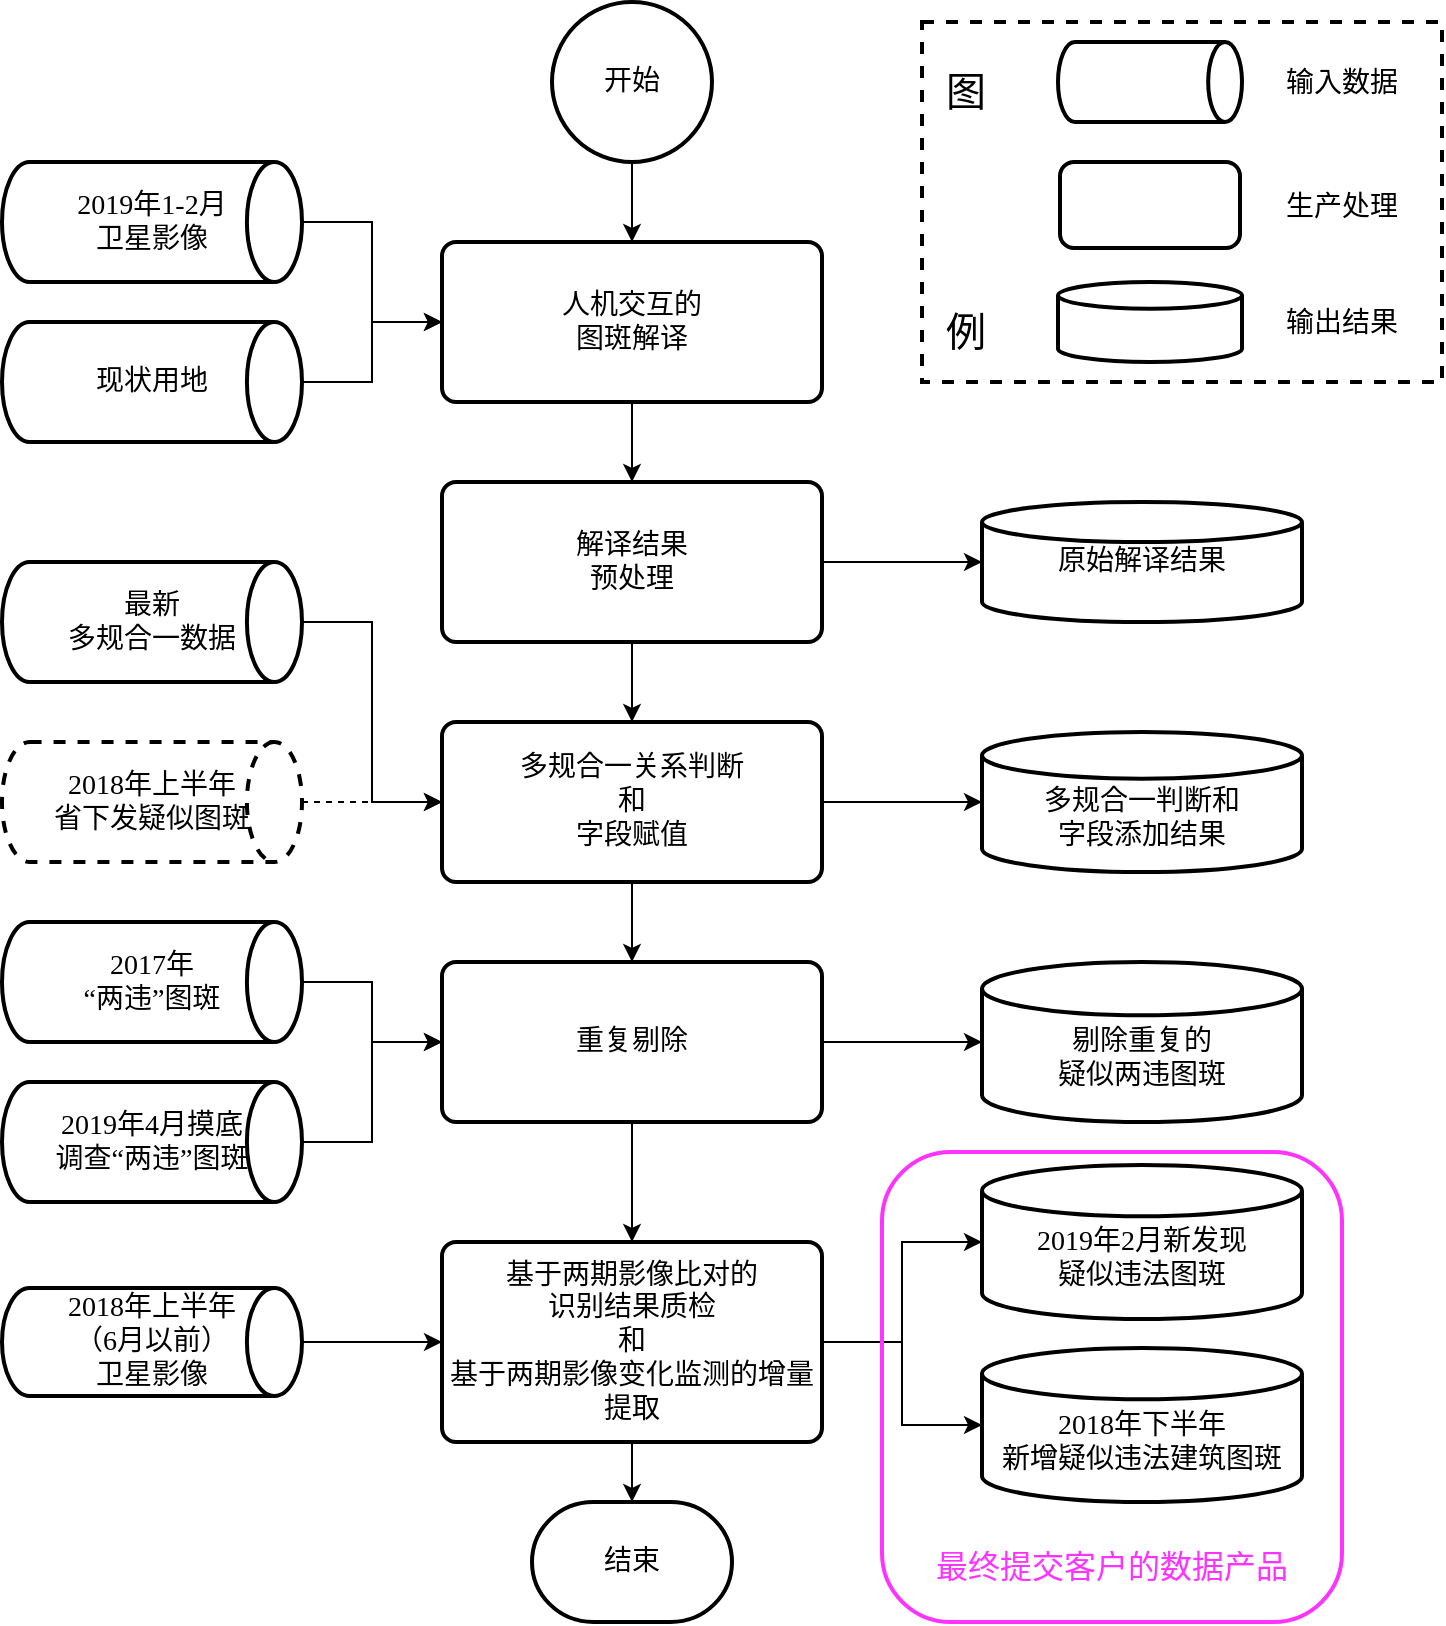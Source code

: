 <mxfile version="10.6.5" type="github"><diagram id="StT2C5TUYVga6ZCfzALJ" name="Page-1"><mxGraphModel dx="1329" dy="779" grid="1" gridSize="10" guides="1" tooltips="1" connect="1" arrows="1" fold="1" page="1" pageScale="1" pageWidth="850" pageHeight="1100" math="0" shadow="0"><root><mxCell id="0"/><mxCell id="1" parent="0"/><mxCell id="_MTSB22NoKWEBLKSSLvU-21" value="" style="rounded=0;whiteSpace=wrap;html=1;strokeWidth=2;fontFamily=Times New Roman;fontSize=14;dashed=1;" vertex="1" parent="1"><mxGeometry x="570" y="70" width="260" height="180" as="geometry"/></mxCell><mxCell id="eGCmhjqIT2kZ40PQlriZ-10" value="" style="edgeStyle=orthogonalEdgeStyle;rounded=0;orthogonalLoop=1;jettySize=auto;html=1;fontFamily=Times New Roman;fontSize=14;" parent="1" source="eGCmhjqIT2kZ40PQlriZ-2" target="eGCmhjqIT2kZ40PQlriZ-9" edge="1"><mxGeometry relative="1" as="geometry"/></mxCell><mxCell id="eGCmhjqIT2kZ40PQlriZ-2" value="人机交互的&lt;br style=&quot;font-size: 14px;&quot;&gt;图斑解译" style="rounded=1;whiteSpace=wrap;html=1;absoluteArcSize=1;arcSize=14;strokeWidth=2;fontFamily=Times New Roman;fontSize=14;" parent="1" vertex="1"><mxGeometry x="330" y="180" width="190" height="80" as="geometry"/></mxCell><mxCell id="eGCmhjqIT2kZ40PQlriZ-12" value="" style="edgeStyle=orthogonalEdgeStyle;rounded=0;orthogonalLoop=1;jettySize=auto;html=1;fontFamily=Times New Roman;fontSize=14;" parent="1" source="eGCmhjqIT2kZ40PQlriZ-9" target="eGCmhjqIT2kZ40PQlriZ-11" edge="1"><mxGeometry relative="1" as="geometry"/></mxCell><mxCell id="eGCmhjqIT2kZ40PQlriZ-29" style="edgeStyle=orthogonalEdgeStyle;rounded=0;orthogonalLoop=1;jettySize=auto;html=1;exitX=1;exitY=0.5;exitDx=0;exitDy=0;entryX=0;entryY=0.5;entryDx=0;entryDy=0;entryPerimeter=0;fontFamily=Times New Roman;fontSize=14;" parent="1" source="eGCmhjqIT2kZ40PQlriZ-9" target="eGCmhjqIT2kZ40PQlriZ-28" edge="1"><mxGeometry relative="1" as="geometry"/></mxCell><mxCell id="eGCmhjqIT2kZ40PQlriZ-9" value="解译结果&lt;br style=&quot;font-size: 14px;&quot;&gt;预处理" style="rounded=1;whiteSpace=wrap;html=1;absoluteArcSize=1;arcSize=14;strokeWidth=2;fontFamily=Times New Roman;fontSize=14;" parent="1" vertex="1"><mxGeometry x="330" y="300" width="190" height="80" as="geometry"/></mxCell><mxCell id="eGCmhjqIT2kZ40PQlriZ-16" value="" style="edgeStyle=orthogonalEdgeStyle;rounded=0;orthogonalLoop=1;jettySize=auto;html=1;fontFamily=Times New Roman;fontSize=14;" parent="1" source="eGCmhjqIT2kZ40PQlriZ-11" target="eGCmhjqIT2kZ40PQlriZ-15" edge="1"><mxGeometry relative="1" as="geometry"/></mxCell><mxCell id="eGCmhjqIT2kZ40PQlriZ-46" value="" style="edgeStyle=orthogonalEdgeStyle;rounded=0;orthogonalLoop=1;jettySize=auto;html=1;fontFamily=Times New Roman;fontSize=14;" parent="1" source="eGCmhjqIT2kZ40PQlriZ-11" edge="1"><mxGeometry relative="1" as="geometry"><mxPoint x="600" y="460" as="targetPoint"/></mxGeometry></mxCell><mxCell id="eGCmhjqIT2kZ40PQlriZ-11" value="多规合一关系判断&lt;br style=&quot;font-size: 14px;&quot;&gt;和&lt;br style=&quot;font-size: 14px;&quot;&gt;字段赋值" style="rounded=1;whiteSpace=wrap;html=1;absoluteArcSize=1;arcSize=14;strokeWidth=2;fontFamily=Times New Roman;fontSize=14;" parent="1" vertex="1"><mxGeometry x="330" y="420" width="190" height="80" as="geometry"/></mxCell><mxCell id="eGCmhjqIT2kZ40PQlriZ-33" style="edgeStyle=orthogonalEdgeStyle;rounded=0;orthogonalLoop=1;jettySize=auto;html=1;exitX=1;exitY=0.5;exitDx=0;exitDy=0;entryX=0;entryY=0.5;entryDx=0;entryDy=0;entryPerimeter=0;fontFamily=Times New Roman;fontSize=14;" parent="1" source="eGCmhjqIT2kZ40PQlriZ-15" target="eGCmhjqIT2kZ40PQlriZ-32" edge="1"><mxGeometry relative="1" as="geometry"/></mxCell><mxCell id="eGCmhjqIT2kZ40PQlriZ-35" value="" style="edgeStyle=orthogonalEdgeStyle;rounded=0;orthogonalLoop=1;jettySize=auto;html=1;fontFamily=Times New Roman;fontSize=14;" parent="1" source="eGCmhjqIT2kZ40PQlriZ-15" target="eGCmhjqIT2kZ40PQlriZ-34" edge="1"><mxGeometry relative="1" as="geometry"/></mxCell><mxCell id="eGCmhjqIT2kZ40PQlriZ-15" value="重复剔除" style="rounded=1;whiteSpace=wrap;html=1;absoluteArcSize=1;arcSize=14;strokeWidth=2;fontFamily=Times New Roman;fontSize=14;" parent="1" vertex="1"><mxGeometry x="330" y="540" width="190" height="80" as="geometry"/></mxCell><mxCell id="eGCmhjqIT2kZ40PQlriZ-44" style="edgeStyle=orthogonalEdgeStyle;rounded=0;orthogonalLoop=1;jettySize=auto;html=1;exitX=0.5;exitY=1;exitDx=0;exitDy=0;entryX=0.5;entryY=0;entryDx=0;entryDy=0;entryPerimeter=0;fontFamily=Times New Roman;fontSize=14;" parent="1" source="eGCmhjqIT2kZ40PQlriZ-34" target="eGCmhjqIT2kZ40PQlriZ-43" edge="1"><mxGeometry relative="1" as="geometry"/></mxCell><mxCell id="_MTSB22NoKWEBLKSSLvU-1" style="edgeStyle=orthogonalEdgeStyle;rounded=0;orthogonalLoop=1;jettySize=auto;html=1;exitX=1;exitY=0.5;exitDx=0;exitDy=0;entryX=0;entryY=0.5;entryDx=0;entryDy=0;entryPerimeter=0;fontFamily=Times New Roman;fontSize=14;" edge="1" parent="1" source="eGCmhjqIT2kZ40PQlriZ-34" target="eGCmhjqIT2kZ40PQlriZ-42"><mxGeometry relative="1" as="geometry"/></mxCell><mxCell id="_MTSB22NoKWEBLKSSLvU-3" style="edgeStyle=orthogonalEdgeStyle;rounded=0;orthogonalLoop=1;jettySize=auto;html=1;exitX=1;exitY=0.5;exitDx=0;exitDy=0;entryX=0;entryY=0.5;entryDx=0;entryDy=0;entryPerimeter=0;fontFamily=Times New Roman;fontSize=14;" edge="1" parent="1" source="eGCmhjqIT2kZ40PQlriZ-34" target="_MTSB22NoKWEBLKSSLvU-2"><mxGeometry relative="1" as="geometry"/></mxCell><mxCell id="eGCmhjqIT2kZ40PQlriZ-34" value="基于两期影像比对的&lt;br style=&quot;font-size: 14px&quot;&gt;识别结果质检&lt;br style=&quot;font-size: 14px&quot;&gt;和&lt;br style=&quot;font-size: 14px&quot;&gt;基于两期影像变化监测的增量提取&lt;br style=&quot;font-size: 14px&quot;&gt;" style="rounded=1;whiteSpace=wrap;html=1;absoluteArcSize=1;arcSize=14;strokeWidth=2;fontFamily=Times New Roman;fontSize=14;" parent="1" vertex="1"><mxGeometry x="330" y="680" width="190" height="100" as="geometry"/></mxCell><mxCell id="eGCmhjqIT2kZ40PQlriZ-4" style="edgeStyle=orthogonalEdgeStyle;rounded=0;orthogonalLoop=1;jettySize=auto;html=1;exitX=1;exitY=0.5;exitDx=0;exitDy=0;exitPerimeter=0;entryX=0;entryY=0.5;entryDx=0;entryDy=0;fontFamily=Times New Roman;fontSize=14;" parent="1" source="eGCmhjqIT2kZ40PQlriZ-3" target="eGCmhjqIT2kZ40PQlriZ-2" edge="1"><mxGeometry relative="1" as="geometry"/></mxCell><mxCell id="eGCmhjqIT2kZ40PQlriZ-3" value="现状用地" style="strokeWidth=2;html=1;shape=mxgraph.flowchart.direct_data;whiteSpace=wrap;fontFamily=Times New Roman;fontSize=14;" parent="1" vertex="1"><mxGeometry x="110" y="220" width="150" height="60" as="geometry"/></mxCell><mxCell id="eGCmhjqIT2kZ40PQlriZ-7" style="edgeStyle=orthogonalEdgeStyle;rounded=0;orthogonalLoop=1;jettySize=auto;html=1;exitX=1;exitY=0.5;exitDx=0;exitDy=0;exitPerimeter=0;fontFamily=Times New Roman;fontSize=14;" parent="1" source="eGCmhjqIT2kZ40PQlriZ-6" target="eGCmhjqIT2kZ40PQlriZ-2" edge="1"><mxGeometry relative="1" as="geometry"/></mxCell><mxCell id="eGCmhjqIT2kZ40PQlriZ-6" value="2019年1-2月&lt;br style=&quot;font-size: 14px;&quot;&gt;卫星影像" style="strokeWidth=2;html=1;shape=mxgraph.flowchart.direct_data;whiteSpace=wrap;fontFamily=Times New Roman;fontSize=14;" parent="1" vertex="1"><mxGeometry x="110" y="140" width="150" height="60" as="geometry"/></mxCell><mxCell id="eGCmhjqIT2kZ40PQlriZ-14" style="edgeStyle=orthogonalEdgeStyle;rounded=0;orthogonalLoop=1;jettySize=auto;html=1;exitX=1;exitY=0.5;exitDx=0;exitDy=0;exitPerimeter=0;entryX=0;entryY=0.5;entryDx=0;entryDy=0;fontFamily=Times New Roman;fontSize=14;dashed=1;" parent="1" source="eGCmhjqIT2kZ40PQlriZ-13" target="eGCmhjqIT2kZ40PQlriZ-11" edge="1"><mxGeometry relative="1" as="geometry"/></mxCell><mxCell id="eGCmhjqIT2kZ40PQlriZ-13" value="2018年上半年&lt;br style=&quot;font-size: 14px;&quot;&gt;省下发疑似图斑&lt;br style=&quot;font-size: 14px;&quot;&gt;" style="strokeWidth=2;html=1;shape=mxgraph.flowchart.direct_data;whiteSpace=wrap;fontFamily=Times New Roman;fontSize=14;dashed=1;" parent="1" vertex="1"><mxGeometry x="110" y="430" width="150" height="60" as="geometry"/></mxCell><mxCell id="eGCmhjqIT2kZ40PQlriZ-18" style="edgeStyle=orthogonalEdgeStyle;rounded=0;orthogonalLoop=1;jettySize=auto;html=1;exitX=0.5;exitY=1;exitDx=0;exitDy=0;exitPerimeter=0;entryX=0.5;entryY=0;entryDx=0;entryDy=0;fontFamily=Times New Roman;fontSize=14;" parent="1" source="eGCmhjqIT2kZ40PQlriZ-17" target="eGCmhjqIT2kZ40PQlriZ-2" edge="1"><mxGeometry relative="1" as="geometry"/></mxCell><mxCell id="eGCmhjqIT2kZ40PQlriZ-17" value="开始" style="strokeWidth=2;html=1;shape=mxgraph.flowchart.start_2;whiteSpace=wrap;fontFamily=Times New Roman;fontSize=14;" parent="1" vertex="1"><mxGeometry x="385" y="60" width="80" height="80" as="geometry"/></mxCell><mxCell id="eGCmhjqIT2kZ40PQlriZ-21" style="edgeStyle=orthogonalEdgeStyle;rounded=0;orthogonalLoop=1;jettySize=auto;html=1;exitX=1;exitY=0.5;exitDx=0;exitDy=0;exitPerimeter=0;fontFamily=Times New Roman;fontSize=14;" parent="1" source="eGCmhjqIT2kZ40PQlriZ-19" target="eGCmhjqIT2kZ40PQlriZ-15" edge="1"><mxGeometry relative="1" as="geometry"/></mxCell><mxCell id="eGCmhjqIT2kZ40PQlriZ-19" value="2017年&lt;br style=&quot;font-size: 14px;&quot;&gt;“两违”图斑&lt;br style=&quot;font-size: 14px;&quot;&gt;" style="strokeWidth=2;html=1;shape=mxgraph.flowchart.direct_data;whiteSpace=wrap;fontFamily=Times New Roman;fontSize=14;" parent="1" vertex="1"><mxGeometry x="110" y="520" width="150" height="60" as="geometry"/></mxCell><mxCell id="eGCmhjqIT2kZ40PQlriZ-23" style="edgeStyle=orthogonalEdgeStyle;rounded=0;orthogonalLoop=1;jettySize=auto;html=1;exitX=1;exitY=0.5;exitDx=0;exitDy=0;exitPerimeter=0;entryX=0;entryY=0.5;entryDx=0;entryDy=0;fontFamily=Times New Roman;fontSize=14;" parent="1" source="eGCmhjqIT2kZ40PQlriZ-20" target="eGCmhjqIT2kZ40PQlriZ-15" edge="1"><mxGeometry relative="1" as="geometry"/></mxCell><mxCell id="eGCmhjqIT2kZ40PQlriZ-20" value="2019年4月摸底&lt;br style=&quot;font-size: 14px&quot;&gt;调查“两违”图斑&lt;br style=&quot;font-size: 14px&quot;&gt;" style="strokeWidth=2;html=1;shape=mxgraph.flowchart.direct_data;whiteSpace=wrap;fontFamily=Times New Roman;fontSize=14;" parent="1" vertex="1"><mxGeometry x="110" y="600" width="150" height="60" as="geometry"/></mxCell><mxCell id="eGCmhjqIT2kZ40PQlriZ-26" style="edgeStyle=orthogonalEdgeStyle;rounded=0;orthogonalLoop=1;jettySize=auto;html=1;exitX=1;exitY=0.5;exitDx=0;exitDy=0;exitPerimeter=0;entryX=0;entryY=0.5;entryDx=0;entryDy=0;fontFamily=Times New Roman;fontSize=14;" parent="1" source="eGCmhjqIT2kZ40PQlriZ-25" target="eGCmhjqIT2kZ40PQlriZ-11" edge="1"><mxGeometry relative="1" as="geometry"/></mxCell><mxCell id="eGCmhjqIT2kZ40PQlriZ-25" value="最新&lt;br style=&quot;font-size: 14px;&quot;&gt;多规合一数据" style="strokeWidth=2;html=1;shape=mxgraph.flowchart.direct_data;whiteSpace=wrap;fontFamily=Times New Roman;fontSize=14;" parent="1" vertex="1"><mxGeometry x="110" y="340" width="150" height="60" as="geometry"/></mxCell><mxCell id="eGCmhjqIT2kZ40PQlriZ-28" value="原始解译结果" style="strokeWidth=2;html=1;shape=mxgraph.flowchart.database;whiteSpace=wrap;fontFamily=Times New Roman;fontSize=14;" parent="1" vertex="1"><mxGeometry x="600" y="310" width="160" height="60" as="geometry"/></mxCell><mxCell id="eGCmhjqIT2kZ40PQlriZ-32" value="&lt;br style=&quot;font-size: 14px;&quot;&gt;剔除重复的&lt;br style=&quot;font-size: 14px;&quot;&gt;疑似两违图斑" style="strokeWidth=2;html=1;shape=mxgraph.flowchart.database;whiteSpace=wrap;fontFamily=Times New Roman;fontSize=14;" parent="1" vertex="1"><mxGeometry x="600" y="540" width="160" height="80" as="geometry"/></mxCell><mxCell id="eGCmhjqIT2kZ40PQlriZ-37" style="edgeStyle=orthogonalEdgeStyle;rounded=0;orthogonalLoop=1;jettySize=auto;html=1;exitX=1;exitY=0.5;exitDx=0;exitDy=0;exitPerimeter=0;entryX=0;entryY=0.5;entryDx=0;entryDy=0;fontFamily=Times New Roman;fontSize=14;" parent="1" source="eGCmhjqIT2kZ40PQlriZ-36" target="eGCmhjqIT2kZ40PQlriZ-34" edge="1"><mxGeometry relative="1" as="geometry"/></mxCell><mxCell id="eGCmhjqIT2kZ40PQlriZ-36" value="2018年上半年&lt;br&gt;（6月以前）&lt;br style=&quot;font-size: 14px&quot;&gt;卫星影像&lt;br style=&quot;font-size: 14px&quot;&gt;" style="strokeWidth=2;html=1;shape=mxgraph.flowchart.direct_data;whiteSpace=wrap;fontFamily=Times New Roman;fontSize=14;" parent="1" vertex="1"><mxGeometry x="110" y="703" width="150" height="54" as="geometry"/></mxCell><mxCell id="eGCmhjqIT2kZ40PQlriZ-42" value="&lt;br&gt;2018年下半年&lt;br&gt;新增疑似违法建筑图斑" style="strokeWidth=2;html=1;shape=mxgraph.flowchart.database;whiteSpace=wrap;fontFamily=Times New Roman;fontSize=14;" parent="1" vertex="1"><mxGeometry x="600" y="733" width="160" height="77" as="geometry"/></mxCell><mxCell id="eGCmhjqIT2kZ40PQlriZ-43" value="结束" style="strokeWidth=2;html=1;shape=mxgraph.flowchart.terminator;whiteSpace=wrap;fontFamily=Times New Roman;fontSize=14;" parent="1" vertex="1"><mxGeometry x="375" y="810" width="100" height="60" as="geometry"/></mxCell><mxCell id="eGCmhjqIT2kZ40PQlriZ-47" value="&lt;br style=&quot;font-size: 14px;&quot;&gt;多规合一判断和&lt;br style=&quot;font-size: 14px;&quot;&gt;字段添加结果" style="strokeWidth=2;html=1;shape=mxgraph.flowchart.database;whiteSpace=wrap;fontFamily=Times New Roman;fontSize=14;" parent="1" vertex="1"><mxGeometry x="600" y="425" width="160" height="70" as="geometry"/></mxCell><mxCell id="_MTSB22NoKWEBLKSSLvU-2" value="&lt;br&gt;2019年2月新发现&lt;br&gt;疑似违法图斑&lt;br&gt;" style="strokeWidth=2;html=1;shape=mxgraph.flowchart.database;whiteSpace=wrap;fontFamily=Times New Roman;fontSize=14;" vertex="1" parent="1"><mxGeometry x="600" y="641.5" width="160" height="77" as="geometry"/></mxCell><mxCell id="_MTSB22NoKWEBLKSSLvU-7" value="&lt;font style=&quot;font-size: 16px&quot; color=&quot;#ff33ff&quot;&gt;&lt;br&gt;&lt;br&gt;&lt;br&gt;&lt;br&gt;&lt;br&gt;&lt;br&gt;&lt;br&gt;&lt;br&gt;&lt;br&gt;最终提交客户的数据产品&lt;/font&gt;" style="rounded=1;whiteSpace=wrap;html=1;fontFamily=Times New Roman;fontSize=14;fillColor=none;strokeColor=#FF33FF;strokeWidth=2;" vertex="1" parent="1"><mxGeometry x="550" y="635" width="230" height="235" as="geometry"/></mxCell><mxCell id="_MTSB22NoKWEBLKSSLvU-10" value="&lt;font style=&quot;font-size: 20px&quot;&gt;图&lt;br&gt;&lt;br&gt;&lt;br&gt;&lt;br&gt;&lt;br&gt;例&lt;/font&gt;" style="text;html=1;resizable=0;points=[];autosize=1;align=left;verticalAlign=top;spacingTop=-4;fontSize=14;fontFamily=Times New Roman;" vertex="1" parent="1"><mxGeometry x="580" y="90" width="40" height="120" as="geometry"/></mxCell><mxCell id="_MTSB22NoKWEBLKSSLvU-11" value="" style="strokeWidth=2;html=1;shape=mxgraph.flowchart.direct_data;whiteSpace=wrap;fontFamily=Times New Roman;fontSize=14;" vertex="1" parent="1"><mxGeometry x="638" y="80" width="92" height="40" as="geometry"/></mxCell><mxCell id="_MTSB22NoKWEBLKSSLvU-15" value="输入数据&lt;br&gt;" style="text;html=1;resizable=0;points=[];autosize=1;align=left;verticalAlign=top;spacingTop=-4;fontSize=14;fontFamily=Times New Roman;" vertex="1" parent="1"><mxGeometry x="750" y="90" width="70" height="20" as="geometry"/></mxCell><mxCell id="_MTSB22NoKWEBLKSSLvU-16" value="" style="rounded=1;whiteSpace=wrap;html=1;absoluteArcSize=1;arcSize=14;strokeWidth=2;fontFamily=Times New Roman;fontSize=14;" vertex="1" parent="1"><mxGeometry x="639" y="140" width="90" height="43" as="geometry"/></mxCell><mxCell id="_MTSB22NoKWEBLKSSLvU-17" value="生产处理&lt;br&gt;" style="text;html=1;resizable=0;points=[];autosize=1;align=left;verticalAlign=top;spacingTop=-4;fontSize=14;fontFamily=Times New Roman;" vertex="1" parent="1"><mxGeometry x="750" y="151.5" width="70" height="20" as="geometry"/></mxCell><mxCell id="_MTSB22NoKWEBLKSSLvU-18" value="" style="strokeWidth=2;html=1;shape=mxgraph.flowchart.database;whiteSpace=wrap;fontFamily=Times New Roman;fontSize=14;" vertex="1" parent="1"><mxGeometry x="638" y="200" width="92" height="40" as="geometry"/></mxCell><mxCell id="_MTSB22NoKWEBLKSSLvU-19" value="输出结果" style="text;html=1;resizable=0;points=[];autosize=1;align=left;verticalAlign=top;spacingTop=-4;fontSize=14;fontFamily=Times New Roman;" vertex="1" parent="1"><mxGeometry x="750" y="210" width="70" height="20" as="geometry"/></mxCell></root></mxGraphModel></diagram></mxfile>